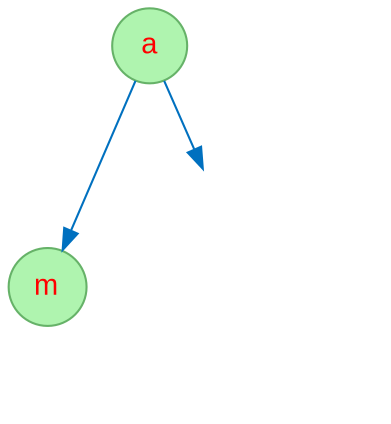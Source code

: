 digraph "Seq-am" {
node [fontname="Arial", fontcolor=red, shape=circle, style=filled, color="#66B268", fillcolor="#AFF4AF" ];
edge [color = "#0070BF"];
2128227771 [label="a"];
2128227771 -> 1702297201;
1702297201 [label="m"];
l2128227771 [style=invis];
2128227771 -> l2128227771;
}
